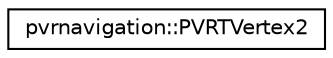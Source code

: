digraph "Graphical Class Hierarchy"
{
  edge [fontname="Helvetica",fontsize="10",labelfontname="Helvetica",labelfontsize="10"];
  node [fontname="Helvetica",fontsize="10",shape=record];
  rankdir="LR";
  Node1 [label="pvrnavigation::PVRTVertex2",height=0.2,width=0.4,color="black", fillcolor="white", style="filled",URL="$structpvrnavigation_1_1_p_v_r_t_vertex2.html"];
}
